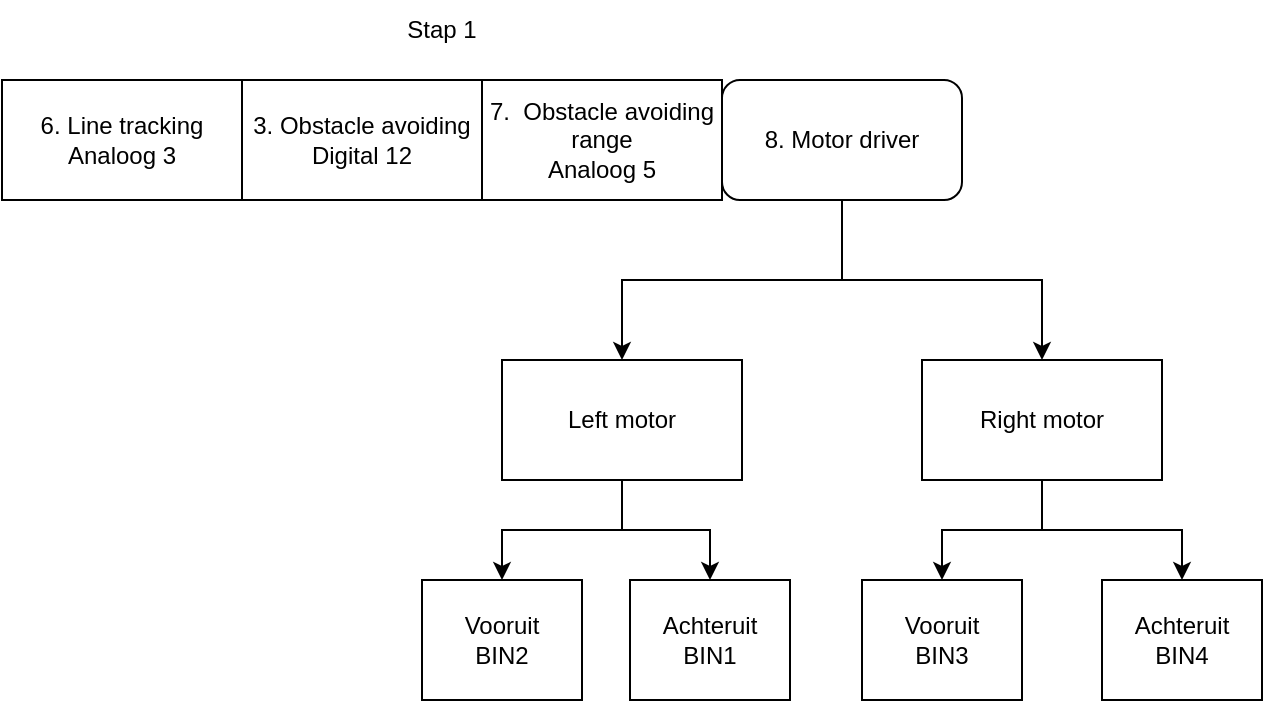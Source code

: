 <mxfile version="17.4.0" type="github">
  <diagram id="atjPza35tR8Q2ZRvLUmr" name="Page-1">
    <mxGraphModel dx="496" dy="324" grid="1" gridSize="10" guides="1" tooltips="1" connect="1" arrows="1" fold="1" page="1" pageScale="1" pageWidth="827" pageHeight="1169" math="0" shadow="0">
      <root>
        <mxCell id="0" />
        <mxCell id="1" parent="0" />
        <mxCell id="jwgFXV7k5ryIXu8Y0rId-26" value="3. Obstacle avoiding&lt;br&gt;Digital 12" style="rounded=0;whiteSpace=wrap;html=1;" parent="1" vertex="1">
          <mxGeometry x="140" y="70" width="120" height="60" as="geometry" />
        </mxCell>
        <mxCell id="jwgFXV7k5ryIXu8Y0rId-27" value="6. Line tracking&lt;br&gt;Analoog 3" style="rounded=0;whiteSpace=wrap;html=1;" parent="1" vertex="1">
          <mxGeometry x="20" y="70" width="120" height="60" as="geometry" />
        </mxCell>
        <mxCell id="jwgFXV7k5ryIXu8Y0rId-28" value="7.&amp;nbsp; Obstacle avoiding range&lt;br&gt;Analoog 5" style="whiteSpace=wrap;html=1;" parent="1" vertex="1">
          <mxGeometry x="260" y="70" width="120" height="60" as="geometry" />
        </mxCell>
        <mxCell id="vF46WPgjCu5RCyMJPEAj-15" style="edgeStyle=orthogonalEdgeStyle;rounded=0;orthogonalLoop=1;jettySize=auto;html=1;entryX=0.5;entryY=0;entryDx=0;entryDy=0;" edge="1" parent="1" source="jwgFXV7k5ryIXu8Y0rId-39" target="vF46WPgjCu5RCyMJPEAj-5">
          <mxGeometry relative="1" as="geometry" />
        </mxCell>
        <mxCell id="vF46WPgjCu5RCyMJPEAj-16" style="edgeStyle=orthogonalEdgeStyle;rounded=0;orthogonalLoop=1;jettySize=auto;html=1;" edge="1" parent="1" source="jwgFXV7k5ryIXu8Y0rId-39" target="vF46WPgjCu5RCyMJPEAj-6">
          <mxGeometry relative="1" as="geometry" />
        </mxCell>
        <mxCell id="jwgFXV7k5ryIXu8Y0rId-39" value="8. Motor driver" style="rounded=1;whiteSpace=wrap;html=1;" parent="1" vertex="1">
          <mxGeometry x="380" y="70" width="120" height="60" as="geometry" />
        </mxCell>
        <mxCell id="vF46WPgjCu5RCyMJPEAj-2" value="Stap 1" style="text;html=1;strokeColor=none;fillColor=none;align=center;verticalAlign=middle;whiteSpace=wrap;rounded=0;shadow=0;" vertex="1" parent="1">
          <mxGeometry x="210" y="30" width="60" height="30" as="geometry" />
        </mxCell>
        <mxCell id="vF46WPgjCu5RCyMJPEAj-8" style="edgeStyle=orthogonalEdgeStyle;rounded=0;orthogonalLoop=1;jettySize=auto;html=1;entryX=0.5;entryY=0;entryDx=0;entryDy=0;" edge="1" parent="1" source="vF46WPgjCu5RCyMJPEAj-5" target="vF46WPgjCu5RCyMJPEAj-11">
          <mxGeometry relative="1" as="geometry">
            <mxPoint x="400" y="320" as="targetPoint" />
          </mxGeometry>
        </mxCell>
        <mxCell id="vF46WPgjCu5RCyMJPEAj-9" style="edgeStyle=orthogonalEdgeStyle;rounded=0;orthogonalLoop=1;jettySize=auto;html=1;entryX=0.5;entryY=0;entryDx=0;entryDy=0;" edge="1" parent="1" source="vF46WPgjCu5RCyMJPEAj-5" target="vF46WPgjCu5RCyMJPEAj-10">
          <mxGeometry relative="1" as="geometry">
            <mxPoint x="340" y="320" as="targetPoint" />
          </mxGeometry>
        </mxCell>
        <mxCell id="vF46WPgjCu5RCyMJPEAj-5" value="Left motor" style="rounded=0;whiteSpace=wrap;html=1;shadow=0;" vertex="1" parent="1">
          <mxGeometry x="270" y="210" width="120" height="60" as="geometry" />
        </mxCell>
        <mxCell id="vF46WPgjCu5RCyMJPEAj-18" style="edgeStyle=orthogonalEdgeStyle;rounded=0;orthogonalLoop=1;jettySize=auto;html=1;entryX=0.5;entryY=0;entryDx=0;entryDy=0;entryPerimeter=0;" edge="1" parent="1" source="vF46WPgjCu5RCyMJPEAj-6" target="vF46WPgjCu5RCyMJPEAj-17">
          <mxGeometry relative="1" as="geometry" />
        </mxCell>
        <mxCell id="vF46WPgjCu5RCyMJPEAj-19" style="edgeStyle=orthogonalEdgeStyle;rounded=0;orthogonalLoop=1;jettySize=auto;html=1;entryX=0.5;entryY=0;entryDx=0;entryDy=0;" edge="1" parent="1" source="vF46WPgjCu5RCyMJPEAj-6" target="vF46WPgjCu5RCyMJPEAj-20">
          <mxGeometry relative="1" as="geometry">
            <mxPoint x="590" y="320" as="targetPoint" />
          </mxGeometry>
        </mxCell>
        <mxCell id="vF46WPgjCu5RCyMJPEAj-6" value="Right motor" style="rounded=0;whiteSpace=wrap;html=1;shadow=0;" vertex="1" parent="1">
          <mxGeometry x="480" y="210" width="120" height="60" as="geometry" />
        </mxCell>
        <mxCell id="vF46WPgjCu5RCyMJPEAj-10" value="Vooruit&lt;br&gt;BIN2" style="rounded=0;whiteSpace=wrap;html=1;shadow=0;" vertex="1" parent="1">
          <mxGeometry x="230" y="320" width="80" height="60" as="geometry" />
        </mxCell>
        <mxCell id="vF46WPgjCu5RCyMJPEAj-11" value="Achteruit&lt;br&gt;BIN1" style="rounded=0;whiteSpace=wrap;html=1;shadow=0;" vertex="1" parent="1">
          <mxGeometry x="334" y="320" width="80" height="60" as="geometry" />
        </mxCell>
        <mxCell id="vF46WPgjCu5RCyMJPEAj-17" value="Vooruit&lt;br&gt;BIN3" style="rounded=0;whiteSpace=wrap;html=1;shadow=0;" vertex="1" parent="1">
          <mxGeometry x="450" y="320" width="80" height="60" as="geometry" />
        </mxCell>
        <mxCell id="vF46WPgjCu5RCyMJPEAj-20" value="Achteruit&lt;br&gt;BIN4" style="rounded=0;whiteSpace=wrap;html=1;shadow=0;" vertex="1" parent="1">
          <mxGeometry x="570" y="320" width="80" height="60" as="geometry" />
        </mxCell>
      </root>
    </mxGraphModel>
  </diagram>
</mxfile>
